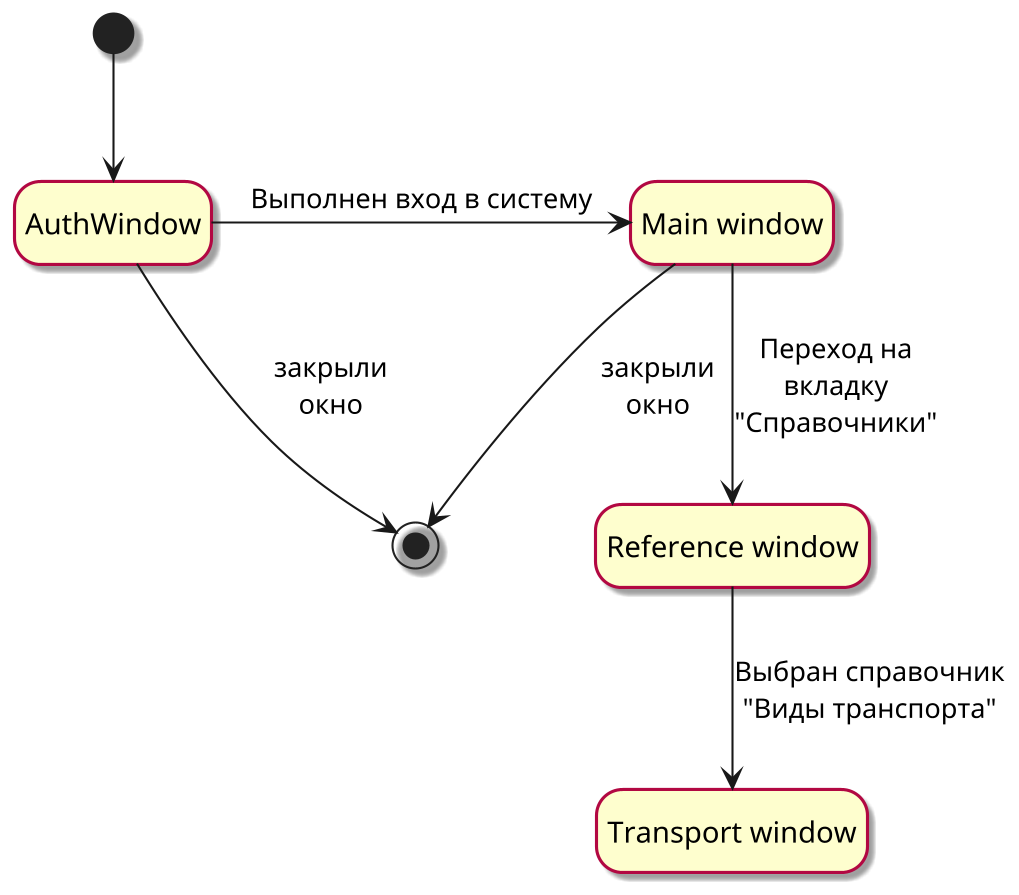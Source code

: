 @startuml

' как делать ссылку на картинку? Ответ:
' https://plantuml-documentation.readthedocs.io/en/latest/formatting/html.html

skinparam StateBorderThickness 1.5
skinparam StateBackgroundColor #FEFECE
skinparam StateBorderColor #B20842

skinparam dpi 200
skinparam Shadowing true

hide    empty    description

' ------------------------------------------------------------------------

state AuthWindow
state "Main window"      as MainWindow  
state "Reference window" as ReferenceWindow  
state "Transport window" as TransportWindow

' связь через идентификатор

' edge_1
[*] --> AuthWindow
' edge_2
AuthWindow --> [*] : закрыли\nокно
' edge_3
AuthWindow -> MainWindow : Выполнен вход в систему 
' edge_4
MainWindow --> [*] : закрыли\nокно
' edge_5
MainWindow --> ReferenceWindow : Переход на\nвкладку\n"Справочники"
' edge_6
ReferenceWindow -d-> TransportWindow : Выбран справочник\n"Виды транспорта" 

@enduml
